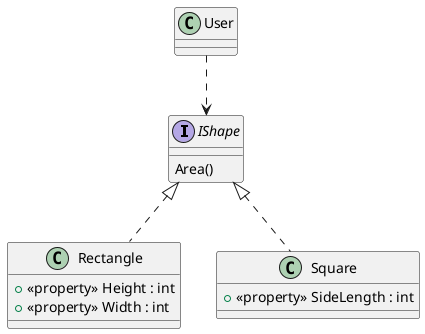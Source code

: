 @startuml

interface IShape {
    Area()
}

class Rectangle {
    +<<property>> Height : int
    +<<property>> Width : int
}

class Square {
    +<<property>> SideLength : int
}

class User {

}

User ..> IShape
IShape <|.. Rectangle
IShape <|.. Square

@enduml